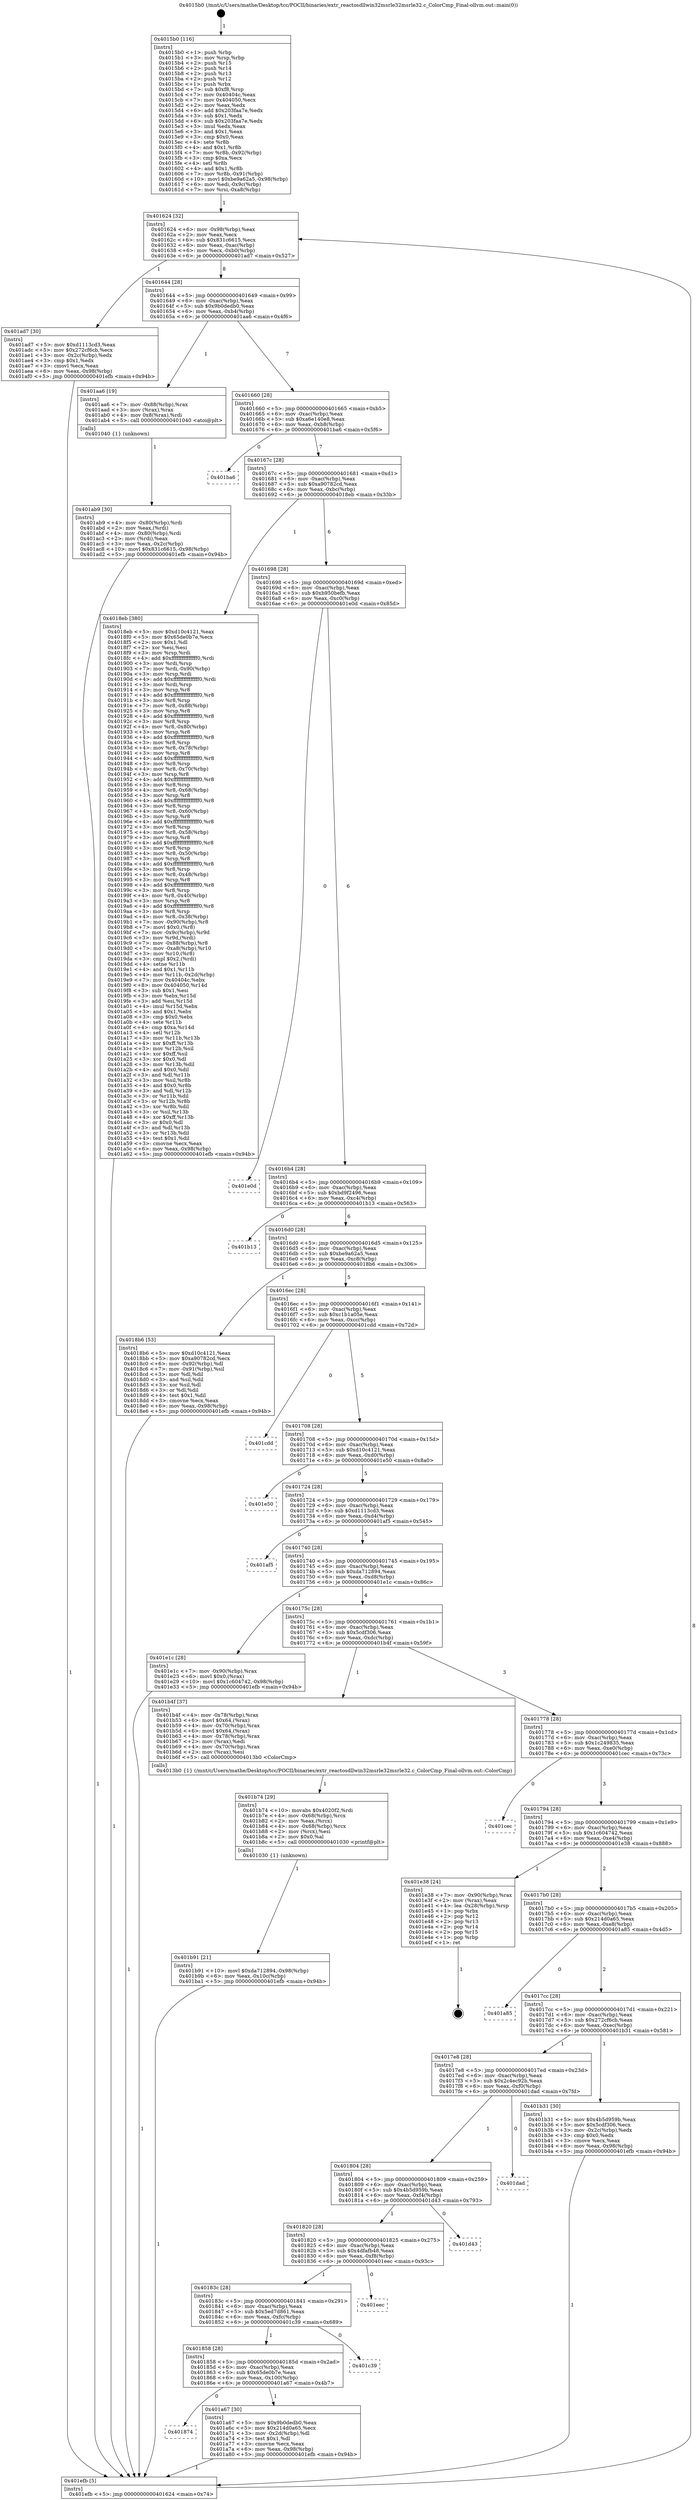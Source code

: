 digraph "0x4015b0" {
  label = "0x4015b0 (/mnt/c/Users/mathe/Desktop/tcc/POCII/binaries/extr_reactosdllwin32msrle32msrle32.c_ColorCmp_Final-ollvm.out::main(0))"
  labelloc = "t"
  node[shape=record]

  Entry [label="",width=0.3,height=0.3,shape=circle,fillcolor=black,style=filled]
  "0x401624" [label="{
     0x401624 [32]\l
     | [instrs]\l
     &nbsp;&nbsp;0x401624 \<+6\>: mov -0x98(%rbp),%eax\l
     &nbsp;&nbsp;0x40162a \<+2\>: mov %eax,%ecx\l
     &nbsp;&nbsp;0x40162c \<+6\>: sub $0x831c6615,%ecx\l
     &nbsp;&nbsp;0x401632 \<+6\>: mov %eax,-0xac(%rbp)\l
     &nbsp;&nbsp;0x401638 \<+6\>: mov %ecx,-0xb0(%rbp)\l
     &nbsp;&nbsp;0x40163e \<+6\>: je 0000000000401ad7 \<main+0x527\>\l
  }"]
  "0x401ad7" [label="{
     0x401ad7 [30]\l
     | [instrs]\l
     &nbsp;&nbsp;0x401ad7 \<+5\>: mov $0xd1113cd3,%eax\l
     &nbsp;&nbsp;0x401adc \<+5\>: mov $0x272cf6cb,%ecx\l
     &nbsp;&nbsp;0x401ae1 \<+3\>: mov -0x2c(%rbp),%edx\l
     &nbsp;&nbsp;0x401ae4 \<+3\>: cmp $0x1,%edx\l
     &nbsp;&nbsp;0x401ae7 \<+3\>: cmovl %ecx,%eax\l
     &nbsp;&nbsp;0x401aea \<+6\>: mov %eax,-0x98(%rbp)\l
     &nbsp;&nbsp;0x401af0 \<+5\>: jmp 0000000000401efb \<main+0x94b\>\l
  }"]
  "0x401644" [label="{
     0x401644 [28]\l
     | [instrs]\l
     &nbsp;&nbsp;0x401644 \<+5\>: jmp 0000000000401649 \<main+0x99\>\l
     &nbsp;&nbsp;0x401649 \<+6\>: mov -0xac(%rbp),%eax\l
     &nbsp;&nbsp;0x40164f \<+5\>: sub $0x9b0dedb0,%eax\l
     &nbsp;&nbsp;0x401654 \<+6\>: mov %eax,-0xb4(%rbp)\l
     &nbsp;&nbsp;0x40165a \<+6\>: je 0000000000401aa6 \<main+0x4f6\>\l
  }"]
  Exit [label="",width=0.3,height=0.3,shape=circle,fillcolor=black,style=filled,peripheries=2]
  "0x401aa6" [label="{
     0x401aa6 [19]\l
     | [instrs]\l
     &nbsp;&nbsp;0x401aa6 \<+7\>: mov -0x88(%rbp),%rax\l
     &nbsp;&nbsp;0x401aad \<+3\>: mov (%rax),%rax\l
     &nbsp;&nbsp;0x401ab0 \<+4\>: mov 0x8(%rax),%rdi\l
     &nbsp;&nbsp;0x401ab4 \<+5\>: call 0000000000401040 \<atoi@plt\>\l
     | [calls]\l
     &nbsp;&nbsp;0x401040 \{1\} (unknown)\l
  }"]
  "0x401660" [label="{
     0x401660 [28]\l
     | [instrs]\l
     &nbsp;&nbsp;0x401660 \<+5\>: jmp 0000000000401665 \<main+0xb5\>\l
     &nbsp;&nbsp;0x401665 \<+6\>: mov -0xac(%rbp),%eax\l
     &nbsp;&nbsp;0x40166b \<+5\>: sub $0xa6e140e8,%eax\l
     &nbsp;&nbsp;0x401670 \<+6\>: mov %eax,-0xb8(%rbp)\l
     &nbsp;&nbsp;0x401676 \<+6\>: je 0000000000401ba6 \<main+0x5f6\>\l
  }"]
  "0x401b91" [label="{
     0x401b91 [21]\l
     | [instrs]\l
     &nbsp;&nbsp;0x401b91 \<+10\>: movl $0xda712894,-0x98(%rbp)\l
     &nbsp;&nbsp;0x401b9b \<+6\>: mov %eax,-0x10c(%rbp)\l
     &nbsp;&nbsp;0x401ba1 \<+5\>: jmp 0000000000401efb \<main+0x94b\>\l
  }"]
  "0x401ba6" [label="{
     0x401ba6\l
  }", style=dashed]
  "0x40167c" [label="{
     0x40167c [28]\l
     | [instrs]\l
     &nbsp;&nbsp;0x40167c \<+5\>: jmp 0000000000401681 \<main+0xd1\>\l
     &nbsp;&nbsp;0x401681 \<+6\>: mov -0xac(%rbp),%eax\l
     &nbsp;&nbsp;0x401687 \<+5\>: sub $0xa90782cd,%eax\l
     &nbsp;&nbsp;0x40168c \<+6\>: mov %eax,-0xbc(%rbp)\l
     &nbsp;&nbsp;0x401692 \<+6\>: je 00000000004018eb \<main+0x33b\>\l
  }"]
  "0x401b74" [label="{
     0x401b74 [29]\l
     | [instrs]\l
     &nbsp;&nbsp;0x401b74 \<+10\>: movabs $0x4020f2,%rdi\l
     &nbsp;&nbsp;0x401b7e \<+4\>: mov -0x68(%rbp),%rcx\l
     &nbsp;&nbsp;0x401b82 \<+2\>: mov %eax,(%rcx)\l
     &nbsp;&nbsp;0x401b84 \<+4\>: mov -0x68(%rbp),%rcx\l
     &nbsp;&nbsp;0x401b88 \<+2\>: mov (%rcx),%esi\l
     &nbsp;&nbsp;0x401b8a \<+2\>: mov $0x0,%al\l
     &nbsp;&nbsp;0x401b8c \<+5\>: call 0000000000401030 \<printf@plt\>\l
     | [calls]\l
     &nbsp;&nbsp;0x401030 \{1\} (unknown)\l
  }"]
  "0x4018eb" [label="{
     0x4018eb [380]\l
     | [instrs]\l
     &nbsp;&nbsp;0x4018eb \<+5\>: mov $0xd10c4121,%eax\l
     &nbsp;&nbsp;0x4018f0 \<+5\>: mov $0x65de0b7e,%ecx\l
     &nbsp;&nbsp;0x4018f5 \<+2\>: mov $0x1,%dl\l
     &nbsp;&nbsp;0x4018f7 \<+2\>: xor %esi,%esi\l
     &nbsp;&nbsp;0x4018f9 \<+3\>: mov %rsp,%rdi\l
     &nbsp;&nbsp;0x4018fc \<+4\>: add $0xfffffffffffffff0,%rdi\l
     &nbsp;&nbsp;0x401900 \<+3\>: mov %rdi,%rsp\l
     &nbsp;&nbsp;0x401903 \<+7\>: mov %rdi,-0x90(%rbp)\l
     &nbsp;&nbsp;0x40190a \<+3\>: mov %rsp,%rdi\l
     &nbsp;&nbsp;0x40190d \<+4\>: add $0xfffffffffffffff0,%rdi\l
     &nbsp;&nbsp;0x401911 \<+3\>: mov %rdi,%rsp\l
     &nbsp;&nbsp;0x401914 \<+3\>: mov %rsp,%r8\l
     &nbsp;&nbsp;0x401917 \<+4\>: add $0xfffffffffffffff0,%r8\l
     &nbsp;&nbsp;0x40191b \<+3\>: mov %r8,%rsp\l
     &nbsp;&nbsp;0x40191e \<+7\>: mov %r8,-0x88(%rbp)\l
     &nbsp;&nbsp;0x401925 \<+3\>: mov %rsp,%r8\l
     &nbsp;&nbsp;0x401928 \<+4\>: add $0xfffffffffffffff0,%r8\l
     &nbsp;&nbsp;0x40192c \<+3\>: mov %r8,%rsp\l
     &nbsp;&nbsp;0x40192f \<+4\>: mov %r8,-0x80(%rbp)\l
     &nbsp;&nbsp;0x401933 \<+3\>: mov %rsp,%r8\l
     &nbsp;&nbsp;0x401936 \<+4\>: add $0xfffffffffffffff0,%r8\l
     &nbsp;&nbsp;0x40193a \<+3\>: mov %r8,%rsp\l
     &nbsp;&nbsp;0x40193d \<+4\>: mov %r8,-0x78(%rbp)\l
     &nbsp;&nbsp;0x401941 \<+3\>: mov %rsp,%r8\l
     &nbsp;&nbsp;0x401944 \<+4\>: add $0xfffffffffffffff0,%r8\l
     &nbsp;&nbsp;0x401948 \<+3\>: mov %r8,%rsp\l
     &nbsp;&nbsp;0x40194b \<+4\>: mov %r8,-0x70(%rbp)\l
     &nbsp;&nbsp;0x40194f \<+3\>: mov %rsp,%r8\l
     &nbsp;&nbsp;0x401952 \<+4\>: add $0xfffffffffffffff0,%r8\l
     &nbsp;&nbsp;0x401956 \<+3\>: mov %r8,%rsp\l
     &nbsp;&nbsp;0x401959 \<+4\>: mov %r8,-0x68(%rbp)\l
     &nbsp;&nbsp;0x40195d \<+3\>: mov %rsp,%r8\l
     &nbsp;&nbsp;0x401960 \<+4\>: add $0xfffffffffffffff0,%r8\l
     &nbsp;&nbsp;0x401964 \<+3\>: mov %r8,%rsp\l
     &nbsp;&nbsp;0x401967 \<+4\>: mov %r8,-0x60(%rbp)\l
     &nbsp;&nbsp;0x40196b \<+3\>: mov %rsp,%r8\l
     &nbsp;&nbsp;0x40196e \<+4\>: add $0xfffffffffffffff0,%r8\l
     &nbsp;&nbsp;0x401972 \<+3\>: mov %r8,%rsp\l
     &nbsp;&nbsp;0x401975 \<+4\>: mov %r8,-0x58(%rbp)\l
     &nbsp;&nbsp;0x401979 \<+3\>: mov %rsp,%r8\l
     &nbsp;&nbsp;0x40197c \<+4\>: add $0xfffffffffffffff0,%r8\l
     &nbsp;&nbsp;0x401980 \<+3\>: mov %r8,%rsp\l
     &nbsp;&nbsp;0x401983 \<+4\>: mov %r8,-0x50(%rbp)\l
     &nbsp;&nbsp;0x401987 \<+3\>: mov %rsp,%r8\l
     &nbsp;&nbsp;0x40198a \<+4\>: add $0xfffffffffffffff0,%r8\l
     &nbsp;&nbsp;0x40198e \<+3\>: mov %r8,%rsp\l
     &nbsp;&nbsp;0x401991 \<+4\>: mov %r8,-0x48(%rbp)\l
     &nbsp;&nbsp;0x401995 \<+3\>: mov %rsp,%r8\l
     &nbsp;&nbsp;0x401998 \<+4\>: add $0xfffffffffffffff0,%r8\l
     &nbsp;&nbsp;0x40199c \<+3\>: mov %r8,%rsp\l
     &nbsp;&nbsp;0x40199f \<+4\>: mov %r8,-0x40(%rbp)\l
     &nbsp;&nbsp;0x4019a3 \<+3\>: mov %rsp,%r8\l
     &nbsp;&nbsp;0x4019a6 \<+4\>: add $0xfffffffffffffff0,%r8\l
     &nbsp;&nbsp;0x4019aa \<+3\>: mov %r8,%rsp\l
     &nbsp;&nbsp;0x4019ad \<+4\>: mov %r8,-0x38(%rbp)\l
     &nbsp;&nbsp;0x4019b1 \<+7\>: mov -0x90(%rbp),%r8\l
     &nbsp;&nbsp;0x4019b8 \<+7\>: movl $0x0,(%r8)\l
     &nbsp;&nbsp;0x4019bf \<+7\>: mov -0x9c(%rbp),%r9d\l
     &nbsp;&nbsp;0x4019c6 \<+3\>: mov %r9d,(%rdi)\l
     &nbsp;&nbsp;0x4019c9 \<+7\>: mov -0x88(%rbp),%r8\l
     &nbsp;&nbsp;0x4019d0 \<+7\>: mov -0xa8(%rbp),%r10\l
     &nbsp;&nbsp;0x4019d7 \<+3\>: mov %r10,(%r8)\l
     &nbsp;&nbsp;0x4019da \<+3\>: cmpl $0x2,(%rdi)\l
     &nbsp;&nbsp;0x4019dd \<+4\>: setne %r11b\l
     &nbsp;&nbsp;0x4019e1 \<+4\>: and $0x1,%r11b\l
     &nbsp;&nbsp;0x4019e5 \<+4\>: mov %r11b,-0x2d(%rbp)\l
     &nbsp;&nbsp;0x4019e9 \<+7\>: mov 0x40404c,%ebx\l
     &nbsp;&nbsp;0x4019f0 \<+8\>: mov 0x404050,%r14d\l
     &nbsp;&nbsp;0x4019f8 \<+3\>: sub $0x1,%esi\l
     &nbsp;&nbsp;0x4019fb \<+3\>: mov %ebx,%r15d\l
     &nbsp;&nbsp;0x4019fe \<+3\>: add %esi,%r15d\l
     &nbsp;&nbsp;0x401a01 \<+4\>: imul %r15d,%ebx\l
     &nbsp;&nbsp;0x401a05 \<+3\>: and $0x1,%ebx\l
     &nbsp;&nbsp;0x401a08 \<+3\>: cmp $0x0,%ebx\l
     &nbsp;&nbsp;0x401a0b \<+4\>: sete %r11b\l
     &nbsp;&nbsp;0x401a0f \<+4\>: cmp $0xa,%r14d\l
     &nbsp;&nbsp;0x401a13 \<+4\>: setl %r12b\l
     &nbsp;&nbsp;0x401a17 \<+3\>: mov %r11b,%r13b\l
     &nbsp;&nbsp;0x401a1a \<+4\>: xor $0xff,%r13b\l
     &nbsp;&nbsp;0x401a1e \<+3\>: mov %r12b,%sil\l
     &nbsp;&nbsp;0x401a21 \<+4\>: xor $0xff,%sil\l
     &nbsp;&nbsp;0x401a25 \<+3\>: xor $0x0,%dl\l
     &nbsp;&nbsp;0x401a28 \<+3\>: mov %r13b,%dil\l
     &nbsp;&nbsp;0x401a2b \<+4\>: and $0x0,%dil\l
     &nbsp;&nbsp;0x401a2f \<+3\>: and %dl,%r11b\l
     &nbsp;&nbsp;0x401a32 \<+3\>: mov %sil,%r8b\l
     &nbsp;&nbsp;0x401a35 \<+4\>: and $0x0,%r8b\l
     &nbsp;&nbsp;0x401a39 \<+3\>: and %dl,%r12b\l
     &nbsp;&nbsp;0x401a3c \<+3\>: or %r11b,%dil\l
     &nbsp;&nbsp;0x401a3f \<+3\>: or %r12b,%r8b\l
     &nbsp;&nbsp;0x401a42 \<+3\>: xor %r8b,%dil\l
     &nbsp;&nbsp;0x401a45 \<+3\>: or %sil,%r13b\l
     &nbsp;&nbsp;0x401a48 \<+4\>: xor $0xff,%r13b\l
     &nbsp;&nbsp;0x401a4c \<+3\>: or $0x0,%dl\l
     &nbsp;&nbsp;0x401a4f \<+3\>: and %dl,%r13b\l
     &nbsp;&nbsp;0x401a52 \<+3\>: or %r13b,%dil\l
     &nbsp;&nbsp;0x401a55 \<+4\>: test $0x1,%dil\l
     &nbsp;&nbsp;0x401a59 \<+3\>: cmovne %ecx,%eax\l
     &nbsp;&nbsp;0x401a5c \<+6\>: mov %eax,-0x98(%rbp)\l
     &nbsp;&nbsp;0x401a62 \<+5\>: jmp 0000000000401efb \<main+0x94b\>\l
  }"]
  "0x401698" [label="{
     0x401698 [28]\l
     | [instrs]\l
     &nbsp;&nbsp;0x401698 \<+5\>: jmp 000000000040169d \<main+0xed\>\l
     &nbsp;&nbsp;0x40169d \<+6\>: mov -0xac(%rbp),%eax\l
     &nbsp;&nbsp;0x4016a3 \<+5\>: sub $0xb950befb,%eax\l
     &nbsp;&nbsp;0x4016a8 \<+6\>: mov %eax,-0xc0(%rbp)\l
     &nbsp;&nbsp;0x4016ae \<+6\>: je 0000000000401e0d \<main+0x85d\>\l
  }"]
  "0x401ab9" [label="{
     0x401ab9 [30]\l
     | [instrs]\l
     &nbsp;&nbsp;0x401ab9 \<+4\>: mov -0x80(%rbp),%rdi\l
     &nbsp;&nbsp;0x401abd \<+2\>: mov %eax,(%rdi)\l
     &nbsp;&nbsp;0x401abf \<+4\>: mov -0x80(%rbp),%rdi\l
     &nbsp;&nbsp;0x401ac3 \<+2\>: mov (%rdi),%eax\l
     &nbsp;&nbsp;0x401ac5 \<+3\>: mov %eax,-0x2c(%rbp)\l
     &nbsp;&nbsp;0x401ac8 \<+10\>: movl $0x831c6615,-0x98(%rbp)\l
     &nbsp;&nbsp;0x401ad2 \<+5\>: jmp 0000000000401efb \<main+0x94b\>\l
  }"]
  "0x401e0d" [label="{
     0x401e0d\l
  }", style=dashed]
  "0x4016b4" [label="{
     0x4016b4 [28]\l
     | [instrs]\l
     &nbsp;&nbsp;0x4016b4 \<+5\>: jmp 00000000004016b9 \<main+0x109\>\l
     &nbsp;&nbsp;0x4016b9 \<+6\>: mov -0xac(%rbp),%eax\l
     &nbsp;&nbsp;0x4016bf \<+5\>: sub $0xbd9f2496,%eax\l
     &nbsp;&nbsp;0x4016c4 \<+6\>: mov %eax,-0xc4(%rbp)\l
     &nbsp;&nbsp;0x4016ca \<+6\>: je 0000000000401b13 \<main+0x563\>\l
  }"]
  "0x401874" [label="{
     0x401874\l
  }", style=dashed]
  "0x401b13" [label="{
     0x401b13\l
  }", style=dashed]
  "0x4016d0" [label="{
     0x4016d0 [28]\l
     | [instrs]\l
     &nbsp;&nbsp;0x4016d0 \<+5\>: jmp 00000000004016d5 \<main+0x125\>\l
     &nbsp;&nbsp;0x4016d5 \<+6\>: mov -0xac(%rbp),%eax\l
     &nbsp;&nbsp;0x4016db \<+5\>: sub $0xbe9a62a5,%eax\l
     &nbsp;&nbsp;0x4016e0 \<+6\>: mov %eax,-0xc8(%rbp)\l
     &nbsp;&nbsp;0x4016e6 \<+6\>: je 00000000004018b6 \<main+0x306\>\l
  }"]
  "0x401a67" [label="{
     0x401a67 [30]\l
     | [instrs]\l
     &nbsp;&nbsp;0x401a67 \<+5\>: mov $0x9b0dedb0,%eax\l
     &nbsp;&nbsp;0x401a6c \<+5\>: mov $0x214d0a65,%ecx\l
     &nbsp;&nbsp;0x401a71 \<+3\>: mov -0x2d(%rbp),%dl\l
     &nbsp;&nbsp;0x401a74 \<+3\>: test $0x1,%dl\l
     &nbsp;&nbsp;0x401a77 \<+3\>: cmovne %ecx,%eax\l
     &nbsp;&nbsp;0x401a7a \<+6\>: mov %eax,-0x98(%rbp)\l
     &nbsp;&nbsp;0x401a80 \<+5\>: jmp 0000000000401efb \<main+0x94b\>\l
  }"]
  "0x4018b6" [label="{
     0x4018b6 [53]\l
     | [instrs]\l
     &nbsp;&nbsp;0x4018b6 \<+5\>: mov $0xd10c4121,%eax\l
     &nbsp;&nbsp;0x4018bb \<+5\>: mov $0xa90782cd,%ecx\l
     &nbsp;&nbsp;0x4018c0 \<+6\>: mov -0x92(%rbp),%dl\l
     &nbsp;&nbsp;0x4018c6 \<+7\>: mov -0x91(%rbp),%sil\l
     &nbsp;&nbsp;0x4018cd \<+3\>: mov %dl,%dil\l
     &nbsp;&nbsp;0x4018d0 \<+3\>: and %sil,%dil\l
     &nbsp;&nbsp;0x4018d3 \<+3\>: xor %sil,%dl\l
     &nbsp;&nbsp;0x4018d6 \<+3\>: or %dl,%dil\l
     &nbsp;&nbsp;0x4018d9 \<+4\>: test $0x1,%dil\l
     &nbsp;&nbsp;0x4018dd \<+3\>: cmovne %ecx,%eax\l
     &nbsp;&nbsp;0x4018e0 \<+6\>: mov %eax,-0x98(%rbp)\l
     &nbsp;&nbsp;0x4018e6 \<+5\>: jmp 0000000000401efb \<main+0x94b\>\l
  }"]
  "0x4016ec" [label="{
     0x4016ec [28]\l
     | [instrs]\l
     &nbsp;&nbsp;0x4016ec \<+5\>: jmp 00000000004016f1 \<main+0x141\>\l
     &nbsp;&nbsp;0x4016f1 \<+6\>: mov -0xac(%rbp),%eax\l
     &nbsp;&nbsp;0x4016f7 \<+5\>: sub $0xc1b1a05e,%eax\l
     &nbsp;&nbsp;0x4016fc \<+6\>: mov %eax,-0xcc(%rbp)\l
     &nbsp;&nbsp;0x401702 \<+6\>: je 0000000000401cdd \<main+0x72d\>\l
  }"]
  "0x401efb" [label="{
     0x401efb [5]\l
     | [instrs]\l
     &nbsp;&nbsp;0x401efb \<+5\>: jmp 0000000000401624 \<main+0x74\>\l
  }"]
  "0x4015b0" [label="{
     0x4015b0 [116]\l
     | [instrs]\l
     &nbsp;&nbsp;0x4015b0 \<+1\>: push %rbp\l
     &nbsp;&nbsp;0x4015b1 \<+3\>: mov %rsp,%rbp\l
     &nbsp;&nbsp;0x4015b4 \<+2\>: push %r15\l
     &nbsp;&nbsp;0x4015b6 \<+2\>: push %r14\l
     &nbsp;&nbsp;0x4015b8 \<+2\>: push %r13\l
     &nbsp;&nbsp;0x4015ba \<+2\>: push %r12\l
     &nbsp;&nbsp;0x4015bc \<+1\>: push %rbx\l
     &nbsp;&nbsp;0x4015bd \<+7\>: sub $0xf8,%rsp\l
     &nbsp;&nbsp;0x4015c4 \<+7\>: mov 0x40404c,%eax\l
     &nbsp;&nbsp;0x4015cb \<+7\>: mov 0x404050,%ecx\l
     &nbsp;&nbsp;0x4015d2 \<+2\>: mov %eax,%edx\l
     &nbsp;&nbsp;0x4015d4 \<+6\>: add $0x203faa7e,%edx\l
     &nbsp;&nbsp;0x4015da \<+3\>: sub $0x1,%edx\l
     &nbsp;&nbsp;0x4015dd \<+6\>: sub $0x203faa7e,%edx\l
     &nbsp;&nbsp;0x4015e3 \<+3\>: imul %edx,%eax\l
     &nbsp;&nbsp;0x4015e6 \<+3\>: and $0x1,%eax\l
     &nbsp;&nbsp;0x4015e9 \<+3\>: cmp $0x0,%eax\l
     &nbsp;&nbsp;0x4015ec \<+4\>: sete %r8b\l
     &nbsp;&nbsp;0x4015f0 \<+4\>: and $0x1,%r8b\l
     &nbsp;&nbsp;0x4015f4 \<+7\>: mov %r8b,-0x92(%rbp)\l
     &nbsp;&nbsp;0x4015fb \<+3\>: cmp $0xa,%ecx\l
     &nbsp;&nbsp;0x4015fe \<+4\>: setl %r8b\l
     &nbsp;&nbsp;0x401602 \<+4\>: and $0x1,%r8b\l
     &nbsp;&nbsp;0x401606 \<+7\>: mov %r8b,-0x91(%rbp)\l
     &nbsp;&nbsp;0x40160d \<+10\>: movl $0xbe9a62a5,-0x98(%rbp)\l
     &nbsp;&nbsp;0x401617 \<+6\>: mov %edi,-0x9c(%rbp)\l
     &nbsp;&nbsp;0x40161d \<+7\>: mov %rsi,-0xa8(%rbp)\l
  }"]
  "0x401858" [label="{
     0x401858 [28]\l
     | [instrs]\l
     &nbsp;&nbsp;0x401858 \<+5\>: jmp 000000000040185d \<main+0x2ad\>\l
     &nbsp;&nbsp;0x40185d \<+6\>: mov -0xac(%rbp),%eax\l
     &nbsp;&nbsp;0x401863 \<+5\>: sub $0x65de0b7e,%eax\l
     &nbsp;&nbsp;0x401868 \<+6\>: mov %eax,-0x100(%rbp)\l
     &nbsp;&nbsp;0x40186e \<+6\>: je 0000000000401a67 \<main+0x4b7\>\l
  }"]
  "0x401c39" [label="{
     0x401c39\l
  }", style=dashed]
  "0x401cdd" [label="{
     0x401cdd\l
  }", style=dashed]
  "0x401708" [label="{
     0x401708 [28]\l
     | [instrs]\l
     &nbsp;&nbsp;0x401708 \<+5\>: jmp 000000000040170d \<main+0x15d\>\l
     &nbsp;&nbsp;0x40170d \<+6\>: mov -0xac(%rbp),%eax\l
     &nbsp;&nbsp;0x401713 \<+5\>: sub $0xd10c4121,%eax\l
     &nbsp;&nbsp;0x401718 \<+6\>: mov %eax,-0xd0(%rbp)\l
     &nbsp;&nbsp;0x40171e \<+6\>: je 0000000000401e50 \<main+0x8a0\>\l
  }"]
  "0x40183c" [label="{
     0x40183c [28]\l
     | [instrs]\l
     &nbsp;&nbsp;0x40183c \<+5\>: jmp 0000000000401841 \<main+0x291\>\l
     &nbsp;&nbsp;0x401841 \<+6\>: mov -0xac(%rbp),%eax\l
     &nbsp;&nbsp;0x401847 \<+5\>: sub $0x5ed7d861,%eax\l
     &nbsp;&nbsp;0x40184c \<+6\>: mov %eax,-0xfc(%rbp)\l
     &nbsp;&nbsp;0x401852 \<+6\>: je 0000000000401c39 \<main+0x689\>\l
  }"]
  "0x401e50" [label="{
     0x401e50\l
  }", style=dashed]
  "0x401724" [label="{
     0x401724 [28]\l
     | [instrs]\l
     &nbsp;&nbsp;0x401724 \<+5\>: jmp 0000000000401729 \<main+0x179\>\l
     &nbsp;&nbsp;0x401729 \<+6\>: mov -0xac(%rbp),%eax\l
     &nbsp;&nbsp;0x40172f \<+5\>: sub $0xd1113cd3,%eax\l
     &nbsp;&nbsp;0x401734 \<+6\>: mov %eax,-0xd4(%rbp)\l
     &nbsp;&nbsp;0x40173a \<+6\>: je 0000000000401af5 \<main+0x545\>\l
  }"]
  "0x401eec" [label="{
     0x401eec\l
  }", style=dashed]
  "0x401af5" [label="{
     0x401af5\l
  }", style=dashed]
  "0x401740" [label="{
     0x401740 [28]\l
     | [instrs]\l
     &nbsp;&nbsp;0x401740 \<+5\>: jmp 0000000000401745 \<main+0x195\>\l
     &nbsp;&nbsp;0x401745 \<+6\>: mov -0xac(%rbp),%eax\l
     &nbsp;&nbsp;0x40174b \<+5\>: sub $0xda712894,%eax\l
     &nbsp;&nbsp;0x401750 \<+6\>: mov %eax,-0xd8(%rbp)\l
     &nbsp;&nbsp;0x401756 \<+6\>: je 0000000000401e1c \<main+0x86c\>\l
  }"]
  "0x401820" [label="{
     0x401820 [28]\l
     | [instrs]\l
     &nbsp;&nbsp;0x401820 \<+5\>: jmp 0000000000401825 \<main+0x275\>\l
     &nbsp;&nbsp;0x401825 \<+6\>: mov -0xac(%rbp),%eax\l
     &nbsp;&nbsp;0x40182b \<+5\>: sub $0x4dfafb48,%eax\l
     &nbsp;&nbsp;0x401830 \<+6\>: mov %eax,-0xf8(%rbp)\l
     &nbsp;&nbsp;0x401836 \<+6\>: je 0000000000401eec \<main+0x93c\>\l
  }"]
  "0x401e1c" [label="{
     0x401e1c [28]\l
     | [instrs]\l
     &nbsp;&nbsp;0x401e1c \<+7\>: mov -0x90(%rbp),%rax\l
     &nbsp;&nbsp;0x401e23 \<+6\>: movl $0x0,(%rax)\l
     &nbsp;&nbsp;0x401e29 \<+10\>: movl $0x1c604742,-0x98(%rbp)\l
     &nbsp;&nbsp;0x401e33 \<+5\>: jmp 0000000000401efb \<main+0x94b\>\l
  }"]
  "0x40175c" [label="{
     0x40175c [28]\l
     | [instrs]\l
     &nbsp;&nbsp;0x40175c \<+5\>: jmp 0000000000401761 \<main+0x1b1\>\l
     &nbsp;&nbsp;0x401761 \<+6\>: mov -0xac(%rbp),%eax\l
     &nbsp;&nbsp;0x401767 \<+5\>: sub $0x5cdf306,%eax\l
     &nbsp;&nbsp;0x40176c \<+6\>: mov %eax,-0xdc(%rbp)\l
     &nbsp;&nbsp;0x401772 \<+6\>: je 0000000000401b4f \<main+0x59f\>\l
  }"]
  "0x401d43" [label="{
     0x401d43\l
  }", style=dashed]
  "0x401b4f" [label="{
     0x401b4f [37]\l
     | [instrs]\l
     &nbsp;&nbsp;0x401b4f \<+4\>: mov -0x78(%rbp),%rax\l
     &nbsp;&nbsp;0x401b53 \<+6\>: movl $0x64,(%rax)\l
     &nbsp;&nbsp;0x401b59 \<+4\>: mov -0x70(%rbp),%rax\l
     &nbsp;&nbsp;0x401b5d \<+6\>: movl $0x64,(%rax)\l
     &nbsp;&nbsp;0x401b63 \<+4\>: mov -0x78(%rbp),%rax\l
     &nbsp;&nbsp;0x401b67 \<+2\>: mov (%rax),%edi\l
     &nbsp;&nbsp;0x401b69 \<+4\>: mov -0x70(%rbp),%rax\l
     &nbsp;&nbsp;0x401b6d \<+2\>: mov (%rax),%esi\l
     &nbsp;&nbsp;0x401b6f \<+5\>: call 00000000004013b0 \<ColorCmp\>\l
     | [calls]\l
     &nbsp;&nbsp;0x4013b0 \{1\} (/mnt/c/Users/mathe/Desktop/tcc/POCII/binaries/extr_reactosdllwin32msrle32msrle32.c_ColorCmp_Final-ollvm.out::ColorCmp)\l
  }"]
  "0x401778" [label="{
     0x401778 [28]\l
     | [instrs]\l
     &nbsp;&nbsp;0x401778 \<+5\>: jmp 000000000040177d \<main+0x1cd\>\l
     &nbsp;&nbsp;0x40177d \<+6\>: mov -0xac(%rbp),%eax\l
     &nbsp;&nbsp;0x401783 \<+5\>: sub $0x1c249835,%eax\l
     &nbsp;&nbsp;0x401788 \<+6\>: mov %eax,-0xe0(%rbp)\l
     &nbsp;&nbsp;0x40178e \<+6\>: je 0000000000401cec \<main+0x73c\>\l
  }"]
  "0x401804" [label="{
     0x401804 [28]\l
     | [instrs]\l
     &nbsp;&nbsp;0x401804 \<+5\>: jmp 0000000000401809 \<main+0x259\>\l
     &nbsp;&nbsp;0x401809 \<+6\>: mov -0xac(%rbp),%eax\l
     &nbsp;&nbsp;0x40180f \<+5\>: sub $0x4b5d959b,%eax\l
     &nbsp;&nbsp;0x401814 \<+6\>: mov %eax,-0xf4(%rbp)\l
     &nbsp;&nbsp;0x40181a \<+6\>: je 0000000000401d43 \<main+0x793\>\l
  }"]
  "0x401cec" [label="{
     0x401cec\l
  }", style=dashed]
  "0x401794" [label="{
     0x401794 [28]\l
     | [instrs]\l
     &nbsp;&nbsp;0x401794 \<+5\>: jmp 0000000000401799 \<main+0x1e9\>\l
     &nbsp;&nbsp;0x401799 \<+6\>: mov -0xac(%rbp),%eax\l
     &nbsp;&nbsp;0x40179f \<+5\>: sub $0x1c604742,%eax\l
     &nbsp;&nbsp;0x4017a4 \<+6\>: mov %eax,-0xe4(%rbp)\l
     &nbsp;&nbsp;0x4017aa \<+6\>: je 0000000000401e38 \<main+0x888\>\l
  }"]
  "0x401dad" [label="{
     0x401dad\l
  }", style=dashed]
  "0x401e38" [label="{
     0x401e38 [24]\l
     | [instrs]\l
     &nbsp;&nbsp;0x401e38 \<+7\>: mov -0x90(%rbp),%rax\l
     &nbsp;&nbsp;0x401e3f \<+2\>: mov (%rax),%eax\l
     &nbsp;&nbsp;0x401e41 \<+4\>: lea -0x28(%rbp),%rsp\l
     &nbsp;&nbsp;0x401e45 \<+1\>: pop %rbx\l
     &nbsp;&nbsp;0x401e46 \<+2\>: pop %r12\l
     &nbsp;&nbsp;0x401e48 \<+2\>: pop %r13\l
     &nbsp;&nbsp;0x401e4a \<+2\>: pop %r14\l
     &nbsp;&nbsp;0x401e4c \<+2\>: pop %r15\l
     &nbsp;&nbsp;0x401e4e \<+1\>: pop %rbp\l
     &nbsp;&nbsp;0x401e4f \<+1\>: ret\l
  }"]
  "0x4017b0" [label="{
     0x4017b0 [28]\l
     | [instrs]\l
     &nbsp;&nbsp;0x4017b0 \<+5\>: jmp 00000000004017b5 \<main+0x205\>\l
     &nbsp;&nbsp;0x4017b5 \<+6\>: mov -0xac(%rbp),%eax\l
     &nbsp;&nbsp;0x4017bb \<+5\>: sub $0x214d0a65,%eax\l
     &nbsp;&nbsp;0x4017c0 \<+6\>: mov %eax,-0xe8(%rbp)\l
     &nbsp;&nbsp;0x4017c6 \<+6\>: je 0000000000401a85 \<main+0x4d5\>\l
  }"]
  "0x4017e8" [label="{
     0x4017e8 [28]\l
     | [instrs]\l
     &nbsp;&nbsp;0x4017e8 \<+5\>: jmp 00000000004017ed \<main+0x23d\>\l
     &nbsp;&nbsp;0x4017ed \<+6\>: mov -0xac(%rbp),%eax\l
     &nbsp;&nbsp;0x4017f3 \<+5\>: sub $0x2c4ec92b,%eax\l
     &nbsp;&nbsp;0x4017f8 \<+6\>: mov %eax,-0xf0(%rbp)\l
     &nbsp;&nbsp;0x4017fe \<+6\>: je 0000000000401dad \<main+0x7fd\>\l
  }"]
  "0x401a85" [label="{
     0x401a85\l
  }", style=dashed]
  "0x4017cc" [label="{
     0x4017cc [28]\l
     | [instrs]\l
     &nbsp;&nbsp;0x4017cc \<+5\>: jmp 00000000004017d1 \<main+0x221\>\l
     &nbsp;&nbsp;0x4017d1 \<+6\>: mov -0xac(%rbp),%eax\l
     &nbsp;&nbsp;0x4017d7 \<+5\>: sub $0x272cf6cb,%eax\l
     &nbsp;&nbsp;0x4017dc \<+6\>: mov %eax,-0xec(%rbp)\l
     &nbsp;&nbsp;0x4017e2 \<+6\>: je 0000000000401b31 \<main+0x581\>\l
  }"]
  "0x401b31" [label="{
     0x401b31 [30]\l
     | [instrs]\l
     &nbsp;&nbsp;0x401b31 \<+5\>: mov $0x4b5d959b,%eax\l
     &nbsp;&nbsp;0x401b36 \<+5\>: mov $0x5cdf306,%ecx\l
     &nbsp;&nbsp;0x401b3b \<+3\>: mov -0x2c(%rbp),%edx\l
     &nbsp;&nbsp;0x401b3e \<+3\>: cmp $0x0,%edx\l
     &nbsp;&nbsp;0x401b41 \<+3\>: cmove %ecx,%eax\l
     &nbsp;&nbsp;0x401b44 \<+6\>: mov %eax,-0x98(%rbp)\l
     &nbsp;&nbsp;0x401b4a \<+5\>: jmp 0000000000401efb \<main+0x94b\>\l
  }"]
  Entry -> "0x4015b0" [label=" 1"]
  "0x401624" -> "0x401ad7" [label=" 1"]
  "0x401624" -> "0x401644" [label=" 8"]
  "0x401e38" -> Exit [label=" 1"]
  "0x401644" -> "0x401aa6" [label=" 1"]
  "0x401644" -> "0x401660" [label=" 7"]
  "0x401e1c" -> "0x401efb" [label=" 1"]
  "0x401660" -> "0x401ba6" [label=" 0"]
  "0x401660" -> "0x40167c" [label=" 7"]
  "0x401b91" -> "0x401efb" [label=" 1"]
  "0x40167c" -> "0x4018eb" [label=" 1"]
  "0x40167c" -> "0x401698" [label=" 6"]
  "0x401b74" -> "0x401b91" [label=" 1"]
  "0x401698" -> "0x401e0d" [label=" 0"]
  "0x401698" -> "0x4016b4" [label=" 6"]
  "0x401b4f" -> "0x401b74" [label=" 1"]
  "0x4016b4" -> "0x401b13" [label=" 0"]
  "0x4016b4" -> "0x4016d0" [label=" 6"]
  "0x401b31" -> "0x401efb" [label=" 1"]
  "0x4016d0" -> "0x4018b6" [label=" 1"]
  "0x4016d0" -> "0x4016ec" [label=" 5"]
  "0x4018b6" -> "0x401efb" [label=" 1"]
  "0x4015b0" -> "0x401624" [label=" 1"]
  "0x401efb" -> "0x401624" [label=" 8"]
  "0x401ad7" -> "0x401efb" [label=" 1"]
  "0x4018eb" -> "0x401efb" [label=" 1"]
  "0x401aa6" -> "0x401ab9" [label=" 1"]
  "0x4016ec" -> "0x401cdd" [label=" 0"]
  "0x4016ec" -> "0x401708" [label=" 5"]
  "0x401a67" -> "0x401efb" [label=" 1"]
  "0x401708" -> "0x401e50" [label=" 0"]
  "0x401708" -> "0x401724" [label=" 5"]
  "0x401858" -> "0x401a67" [label=" 1"]
  "0x401724" -> "0x401af5" [label=" 0"]
  "0x401724" -> "0x401740" [label=" 5"]
  "0x401ab9" -> "0x401efb" [label=" 1"]
  "0x401740" -> "0x401e1c" [label=" 1"]
  "0x401740" -> "0x40175c" [label=" 4"]
  "0x40183c" -> "0x401c39" [label=" 0"]
  "0x40175c" -> "0x401b4f" [label=" 1"]
  "0x40175c" -> "0x401778" [label=" 3"]
  "0x401858" -> "0x401874" [label=" 0"]
  "0x401778" -> "0x401cec" [label=" 0"]
  "0x401778" -> "0x401794" [label=" 3"]
  "0x401820" -> "0x401eec" [label=" 0"]
  "0x401794" -> "0x401e38" [label=" 1"]
  "0x401794" -> "0x4017b0" [label=" 2"]
  "0x40183c" -> "0x401858" [label=" 1"]
  "0x4017b0" -> "0x401a85" [label=" 0"]
  "0x4017b0" -> "0x4017cc" [label=" 2"]
  "0x401804" -> "0x401d43" [label=" 0"]
  "0x4017cc" -> "0x401b31" [label=" 1"]
  "0x4017cc" -> "0x4017e8" [label=" 1"]
  "0x401804" -> "0x401820" [label=" 1"]
  "0x4017e8" -> "0x401dad" [label=" 0"]
  "0x4017e8" -> "0x401804" [label=" 1"]
  "0x401820" -> "0x40183c" [label=" 1"]
}
